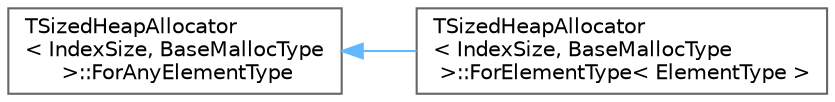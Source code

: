digraph "Graphical Class Hierarchy"
{
 // INTERACTIVE_SVG=YES
 // LATEX_PDF_SIZE
  bgcolor="transparent";
  edge [fontname=Helvetica,fontsize=10,labelfontname=Helvetica,labelfontsize=10];
  node [fontname=Helvetica,fontsize=10,shape=box,height=0.2,width=0.4];
  rankdir="LR";
  Node0 [id="Node000000",label="TSizedHeapAllocator\l\< IndexSize, BaseMallocType\l \>::ForAnyElementType",height=0.2,width=0.4,color="grey40", fillcolor="white", style="filled",URL="$d0/d56/classTSizedHeapAllocator_1_1ForAnyElementType.html",tooltip=" "];
  Node0 -> Node1 [id="edge8409_Node000000_Node000001",dir="back",color="steelblue1",style="solid",tooltip=" "];
  Node1 [id="Node000001",label="TSizedHeapAllocator\l\< IndexSize, BaseMallocType\l \>::ForElementType\< ElementType \>",height=0.2,width=0.4,color="grey40", fillcolor="white", style="filled",URL="$d3/d03/classTSizedHeapAllocator_1_1ForElementType.html",tooltip=" "];
}
